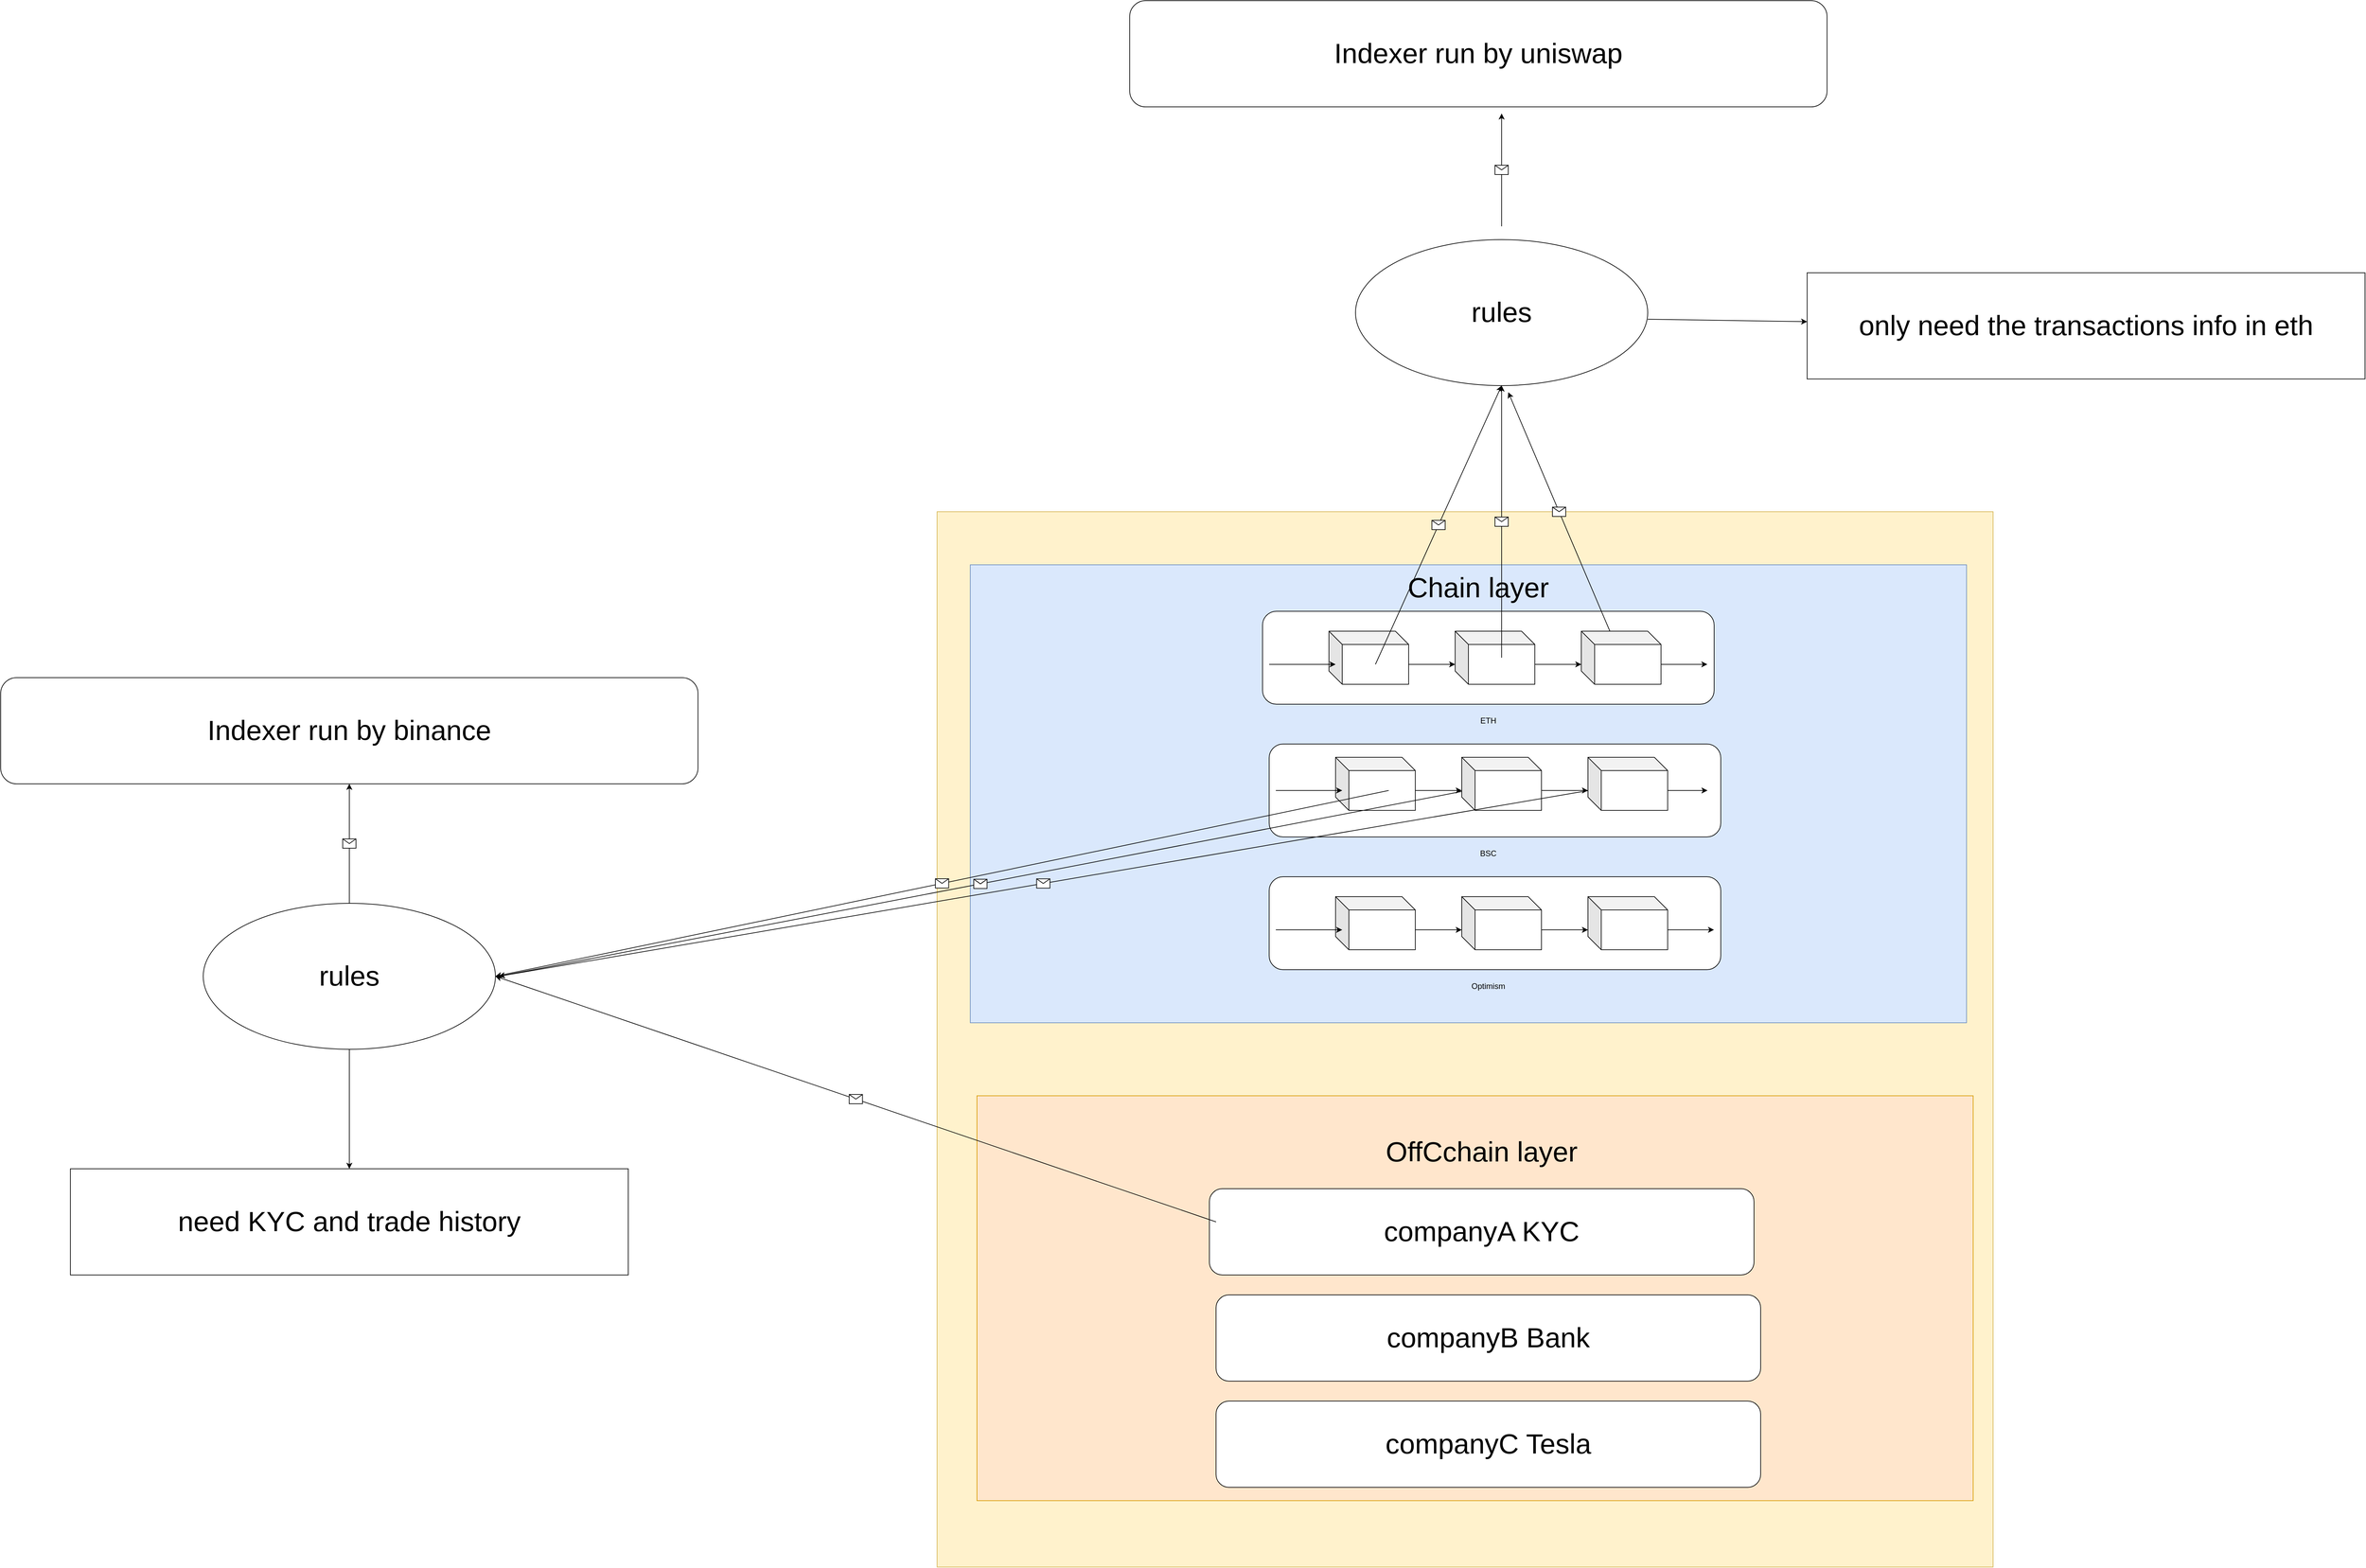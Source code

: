 <mxfile version="21.7.5" type="github">
  <diagram name="第 1 页" id="PzWZ8Mwg7vs05NVJSqgT">
    <mxGraphModel dx="5130" dy="3275" grid="1" gridSize="10" guides="1" tooltips="1" connect="1" arrows="1" fold="1" page="1" pageScale="1" pageWidth="1000000" pageHeight="1000000" math="0" shadow="0">
      <root>
        <mxCell id="0" />
        <mxCell id="1" parent="0" />
        <mxCell id="b2ll83bP22nqmT1dl_oE-64" value="" style="whiteSpace=wrap;html=1;aspect=fixed;fillColor=#fff2cc;strokeColor=#d6b656;" vertex="1" parent="1">
          <mxGeometry x="1710" y="1120" width="1590" height="1590" as="geometry" />
        </mxCell>
        <mxCell id="b2ll83bP22nqmT1dl_oE-67" value="" style="rounded=0;whiteSpace=wrap;html=1;fillColor=#dae8fc;strokeColor=#6c8ebf;" vertex="1" parent="1">
          <mxGeometry x="1760" y="1200" width="1500" height="690" as="geometry" />
        </mxCell>
        <mxCell id="b2ll83bP22nqmT1dl_oE-4" value="" style="rounded=1;whiteSpace=wrap;html=1;" vertex="1" parent="1">
          <mxGeometry x="2200" y="1270" width="680" height="140" as="geometry" />
        </mxCell>
        <mxCell id="b2ll83bP22nqmT1dl_oE-1" value="" style="shape=cube;whiteSpace=wrap;html=1;boundedLbl=1;backgroundOutline=1;darkOpacity=0.05;darkOpacity2=0.1;" vertex="1" parent="1">
          <mxGeometry x="2300" y="1300" width="120" height="80" as="geometry" />
        </mxCell>
        <mxCell id="b2ll83bP22nqmT1dl_oE-2" value="" style="shape=cube;whiteSpace=wrap;html=1;boundedLbl=1;backgroundOutline=1;darkOpacity=0.05;darkOpacity2=0.1;" vertex="1" parent="1">
          <mxGeometry x="2490" y="1300" width="120" height="80" as="geometry" />
        </mxCell>
        <mxCell id="b2ll83bP22nqmT1dl_oE-3" value="" style="shape=cube;whiteSpace=wrap;html=1;boundedLbl=1;backgroundOutline=1;darkOpacity=0.05;darkOpacity2=0.1;" vertex="1" parent="1">
          <mxGeometry x="2680" y="1300" width="120" height="80" as="geometry" />
        </mxCell>
        <mxCell id="b2ll83bP22nqmT1dl_oE-9" value="" style="endArrow=classic;html=1;rounded=0;" edge="1" parent="1">
          <mxGeometry width="50" height="50" relative="1" as="geometry">
            <mxPoint x="2420" y="1350" as="sourcePoint" />
            <mxPoint x="2490" y="1350" as="targetPoint" />
          </mxGeometry>
        </mxCell>
        <mxCell id="b2ll83bP22nqmT1dl_oE-10" value="" style="endArrow=classic;html=1;rounded=0;exitX=0;exitY=0;exitDx=120;exitDy=50;exitPerimeter=0;entryX=0;entryY=0.625;entryDx=0;entryDy=0;entryPerimeter=0;" edge="1" parent="1" source="b2ll83bP22nqmT1dl_oE-2" target="b2ll83bP22nqmT1dl_oE-3">
          <mxGeometry width="50" height="50" relative="1" as="geometry">
            <mxPoint x="2660" y="1420" as="sourcePoint" />
            <mxPoint x="2710" y="1370" as="targetPoint" />
          </mxGeometry>
        </mxCell>
        <mxCell id="b2ll83bP22nqmT1dl_oE-11" value="" style="endArrow=classic;html=1;rounded=0;exitX=0;exitY=0;exitDx=120;exitDy=50;exitPerimeter=0;entryX=0.985;entryY=0.571;entryDx=0;entryDy=0;entryPerimeter=0;" edge="1" parent="1" source="b2ll83bP22nqmT1dl_oE-3" target="b2ll83bP22nqmT1dl_oE-4">
          <mxGeometry width="50" height="50" relative="1" as="geometry">
            <mxPoint x="2660" y="1490" as="sourcePoint" />
            <mxPoint x="2710" y="1440" as="targetPoint" />
          </mxGeometry>
        </mxCell>
        <mxCell id="b2ll83bP22nqmT1dl_oE-12" value="" style="endArrow=classic;html=1;rounded=0;" edge="1" parent="1">
          <mxGeometry width="50" height="50" relative="1" as="geometry">
            <mxPoint x="2210" y="1350" as="sourcePoint" />
            <mxPoint x="2310" y="1350" as="targetPoint" />
          </mxGeometry>
        </mxCell>
        <mxCell id="b2ll83bP22nqmT1dl_oE-14" value="" style="rounded=1;whiteSpace=wrap;html=1;" vertex="1" parent="1">
          <mxGeometry x="2210" y="1470" width="680" height="140" as="geometry" />
        </mxCell>
        <mxCell id="b2ll83bP22nqmT1dl_oE-15" value="" style="shape=cube;whiteSpace=wrap;html=1;boundedLbl=1;backgroundOutline=1;darkOpacity=0.05;darkOpacity2=0.1;" vertex="1" parent="1">
          <mxGeometry x="2310" y="1490" width="120" height="80" as="geometry" />
        </mxCell>
        <mxCell id="b2ll83bP22nqmT1dl_oE-16" value="" style="shape=cube;whiteSpace=wrap;html=1;boundedLbl=1;backgroundOutline=1;darkOpacity=0.05;darkOpacity2=0.1;" vertex="1" parent="1">
          <mxGeometry x="2500" y="1490" width="120" height="80" as="geometry" />
        </mxCell>
        <mxCell id="b2ll83bP22nqmT1dl_oE-17" value="" style="shape=cube;whiteSpace=wrap;html=1;boundedLbl=1;backgroundOutline=1;darkOpacity=0.05;darkOpacity2=0.1;" vertex="1" parent="1">
          <mxGeometry x="2690" y="1490" width="120" height="80" as="geometry" />
        </mxCell>
        <mxCell id="b2ll83bP22nqmT1dl_oE-18" value="" style="endArrow=classic;html=1;rounded=0;" edge="1" parent="1">
          <mxGeometry width="50" height="50" relative="1" as="geometry">
            <mxPoint x="2430" y="1540" as="sourcePoint" />
            <mxPoint x="2500" y="1540" as="targetPoint" />
          </mxGeometry>
        </mxCell>
        <mxCell id="b2ll83bP22nqmT1dl_oE-19" value="" style="endArrow=classic;html=1;rounded=0;exitX=0;exitY=0;exitDx=120;exitDy=50;exitPerimeter=0;entryX=0;entryY=0.625;entryDx=0;entryDy=0;entryPerimeter=0;" edge="1" parent="1" source="b2ll83bP22nqmT1dl_oE-16" target="b2ll83bP22nqmT1dl_oE-17">
          <mxGeometry width="50" height="50" relative="1" as="geometry">
            <mxPoint x="2670" y="1610" as="sourcePoint" />
            <mxPoint x="2720" y="1560" as="targetPoint" />
          </mxGeometry>
        </mxCell>
        <mxCell id="b2ll83bP22nqmT1dl_oE-20" value="" style="endArrow=classic;html=1;rounded=0;exitX=0;exitY=0;exitDx=120;exitDy=50;exitPerimeter=0;" edge="1" parent="1" source="b2ll83bP22nqmT1dl_oE-17">
          <mxGeometry width="50" height="50" relative="1" as="geometry">
            <mxPoint x="2670" y="1680" as="sourcePoint" />
            <mxPoint x="2870" y="1540" as="targetPoint" />
          </mxGeometry>
        </mxCell>
        <mxCell id="b2ll83bP22nqmT1dl_oE-21" value="" style="endArrow=classic;html=1;rounded=0;" edge="1" parent="1">
          <mxGeometry width="50" height="50" relative="1" as="geometry">
            <mxPoint x="2220" y="1540" as="sourcePoint" />
            <mxPoint x="2320" y="1540" as="targetPoint" />
          </mxGeometry>
        </mxCell>
        <mxCell id="b2ll83bP22nqmT1dl_oE-22" value="" style="rounded=1;whiteSpace=wrap;html=1;" vertex="1" parent="1">
          <mxGeometry x="2210" y="1670" width="680" height="140" as="geometry" />
        </mxCell>
        <mxCell id="b2ll83bP22nqmT1dl_oE-23" value="" style="shape=cube;whiteSpace=wrap;html=1;boundedLbl=1;backgroundOutline=1;darkOpacity=0.05;darkOpacity2=0.1;" vertex="1" parent="1">
          <mxGeometry x="2310" y="1700" width="120" height="80" as="geometry" />
        </mxCell>
        <mxCell id="b2ll83bP22nqmT1dl_oE-24" value="" style="shape=cube;whiteSpace=wrap;html=1;boundedLbl=1;backgroundOutline=1;darkOpacity=0.05;darkOpacity2=0.1;" vertex="1" parent="1">
          <mxGeometry x="2500" y="1700" width="120" height="80" as="geometry" />
        </mxCell>
        <mxCell id="b2ll83bP22nqmT1dl_oE-25" value="" style="shape=cube;whiteSpace=wrap;html=1;boundedLbl=1;backgroundOutline=1;darkOpacity=0.05;darkOpacity2=0.1;" vertex="1" parent="1">
          <mxGeometry x="2690" y="1700" width="120" height="80" as="geometry" />
        </mxCell>
        <mxCell id="b2ll83bP22nqmT1dl_oE-26" value="" style="endArrow=classic;html=1;rounded=0;" edge="1" parent="1">
          <mxGeometry width="50" height="50" relative="1" as="geometry">
            <mxPoint x="2430" y="1750" as="sourcePoint" />
            <mxPoint x="2500" y="1750" as="targetPoint" />
          </mxGeometry>
        </mxCell>
        <mxCell id="b2ll83bP22nqmT1dl_oE-27" value="" style="endArrow=classic;html=1;rounded=0;exitX=0;exitY=0;exitDx=120;exitDy=50;exitPerimeter=0;entryX=0;entryY=0.625;entryDx=0;entryDy=0;entryPerimeter=0;" edge="1" parent="1" source="b2ll83bP22nqmT1dl_oE-24" target="b2ll83bP22nqmT1dl_oE-25">
          <mxGeometry width="50" height="50" relative="1" as="geometry">
            <mxPoint x="2670" y="1820" as="sourcePoint" />
            <mxPoint x="2720" y="1770" as="targetPoint" />
          </mxGeometry>
        </mxCell>
        <mxCell id="b2ll83bP22nqmT1dl_oE-28" value="" style="endArrow=classic;html=1;rounded=0;exitX=0;exitY=0;exitDx=120;exitDy=50;exitPerimeter=0;entryX=0.985;entryY=0.571;entryDx=0;entryDy=0;entryPerimeter=0;" edge="1" parent="1" source="b2ll83bP22nqmT1dl_oE-25" target="b2ll83bP22nqmT1dl_oE-22">
          <mxGeometry width="50" height="50" relative="1" as="geometry">
            <mxPoint x="2670" y="1890" as="sourcePoint" />
            <mxPoint x="2720" y="1840" as="targetPoint" />
          </mxGeometry>
        </mxCell>
        <mxCell id="b2ll83bP22nqmT1dl_oE-29" value="" style="endArrow=classic;html=1;rounded=0;" edge="1" parent="1">
          <mxGeometry width="50" height="50" relative="1" as="geometry">
            <mxPoint x="2220" y="1750" as="sourcePoint" />
            <mxPoint x="2320" y="1750" as="targetPoint" />
          </mxGeometry>
        </mxCell>
        <mxCell id="b2ll83bP22nqmT1dl_oE-30" value="ETH" style="text;html=1;strokeColor=none;fillColor=none;align=center;verticalAlign=middle;whiteSpace=wrap;rounded=0;" vertex="1" parent="1">
          <mxGeometry x="2510" y="1420" width="60" height="30" as="geometry" />
        </mxCell>
        <mxCell id="b2ll83bP22nqmT1dl_oE-31" value="BSC" style="text;html=1;strokeColor=none;fillColor=none;align=center;verticalAlign=middle;whiteSpace=wrap;rounded=0;" vertex="1" parent="1">
          <mxGeometry x="2510" y="1620" width="60" height="30" as="geometry" />
        </mxCell>
        <mxCell id="b2ll83bP22nqmT1dl_oE-32" value="Optimism" style="text;html=1;strokeColor=none;fillColor=none;align=center;verticalAlign=middle;whiteSpace=wrap;rounded=0;" vertex="1" parent="1">
          <mxGeometry x="2510" y="1820" width="60" height="30" as="geometry" />
        </mxCell>
        <mxCell id="b2ll83bP22nqmT1dl_oE-63" value="&lt;font style=&quot;font-size: 42px;&quot;&gt;Indexer run by uniswap&lt;/font&gt;" style="rounded=1;whiteSpace=wrap;html=1;" vertex="1" parent="1">
          <mxGeometry x="2000" y="350" width="1050" height="160" as="geometry" />
        </mxCell>
        <mxCell id="b2ll83bP22nqmT1dl_oE-68" value="&lt;font style=&quot;font-size: 42px;&quot;&gt;Chain layer&lt;/font&gt;" style="text;html=1;strokeColor=none;fillColor=none;align=center;verticalAlign=middle;whiteSpace=wrap;rounded=0;" vertex="1" parent="1">
          <mxGeometry x="2350" y="1220" width="350" height="30" as="geometry" />
        </mxCell>
        <mxCell id="b2ll83bP22nqmT1dl_oE-73" value="" style="rounded=0;whiteSpace=wrap;html=1;fillColor=#ffe6cc;strokeColor=#d79b00;" vertex="1" parent="1">
          <mxGeometry x="1770" y="2000" width="1500" height="610" as="geometry" />
        </mxCell>
        <mxCell id="b2ll83bP22nqmT1dl_oE-74" value="&lt;font style=&quot;font-size: 42px;&quot;&gt;companyA KYC&lt;/font&gt;" style="rounded=1;whiteSpace=wrap;html=1;" vertex="1" parent="1">
          <mxGeometry x="2120" y="2140" width="820" height="130" as="geometry" />
        </mxCell>
        <mxCell id="b2ll83bP22nqmT1dl_oE-75" value="&lt;font style=&quot;font-size: 42px;&quot;&gt;companyB Bank&lt;/font&gt;" style="rounded=1;whiteSpace=wrap;html=1;" vertex="1" parent="1">
          <mxGeometry x="2130" y="2300" width="820" height="130" as="geometry" />
        </mxCell>
        <mxCell id="b2ll83bP22nqmT1dl_oE-76" value="&lt;font style=&quot;font-size: 42px;&quot;&gt;companyC Tesla&lt;/font&gt;" style="rounded=1;whiteSpace=wrap;html=1;" vertex="1" parent="1">
          <mxGeometry x="2130" y="2460" width="820" height="130" as="geometry" />
        </mxCell>
        <mxCell id="b2ll83bP22nqmT1dl_oE-77" value="&lt;font style=&quot;font-size: 42px;&quot;&gt;OffCchain layer&lt;/font&gt;" style="text;html=1;strokeColor=none;fillColor=none;align=center;verticalAlign=middle;whiteSpace=wrap;rounded=0;" vertex="1" parent="1">
          <mxGeometry x="2165" y="2070" width="730" height="30" as="geometry" />
        </mxCell>
        <mxCell id="b2ll83bP22nqmT1dl_oE-82" value="&lt;font style=&quot;font-size: 42px;&quot;&gt;rules&lt;/font&gt;" style="ellipse;whiteSpace=wrap;html=1;" vertex="1" parent="1">
          <mxGeometry x="2340" y="710" width="440" height="220" as="geometry" />
        </mxCell>
        <mxCell id="b2ll83bP22nqmT1dl_oE-83" value="" style="endArrow=classic;html=1;rounded=0;" edge="1" parent="1" target="b2ll83bP22nqmT1dl_oE-82">
          <mxGeometry relative="1" as="geometry">
            <mxPoint x="2560" y="1340" as="sourcePoint" />
            <mxPoint x="2660" y="1340" as="targetPoint" />
          </mxGeometry>
        </mxCell>
        <mxCell id="b2ll83bP22nqmT1dl_oE-84" value="" style="shape=message;html=1;outlineConnect=0;" vertex="1" parent="b2ll83bP22nqmT1dl_oE-83">
          <mxGeometry width="20" height="14" relative="1" as="geometry">
            <mxPoint x="-10" y="-7" as="offset" />
          </mxGeometry>
        </mxCell>
        <mxCell id="b2ll83bP22nqmT1dl_oE-85" value="" style="endArrow=classic;html=1;rounded=0;entryX=0.5;entryY=1;entryDx=0;entryDy=0;" edge="1" parent="1" target="b2ll83bP22nqmT1dl_oE-82">
          <mxGeometry relative="1" as="geometry">
            <mxPoint x="2370" y="1350" as="sourcePoint" />
            <mxPoint x="2370" y="940" as="targetPoint" />
          </mxGeometry>
        </mxCell>
        <mxCell id="b2ll83bP22nqmT1dl_oE-86" value="" style="shape=message;html=1;outlineConnect=0;" vertex="1" parent="b2ll83bP22nqmT1dl_oE-85">
          <mxGeometry width="20" height="14" relative="1" as="geometry">
            <mxPoint x="-10" y="-7" as="offset" />
          </mxGeometry>
        </mxCell>
        <mxCell id="b2ll83bP22nqmT1dl_oE-89" value="" style="endArrow=classic;html=1;rounded=0;entryX=0.5;entryY=1;entryDx=0;entryDy=0;" edge="1" parent="1" source="b2ll83bP22nqmT1dl_oE-3">
          <mxGeometry relative="1" as="geometry">
            <mxPoint x="2380" y="1360" as="sourcePoint" />
            <mxPoint x="2570" y="940" as="targetPoint" />
          </mxGeometry>
        </mxCell>
        <mxCell id="b2ll83bP22nqmT1dl_oE-90" value="" style="shape=message;html=1;outlineConnect=0;" vertex="1" parent="b2ll83bP22nqmT1dl_oE-89">
          <mxGeometry width="20" height="14" relative="1" as="geometry">
            <mxPoint x="-10" y="-7" as="offset" />
          </mxGeometry>
        </mxCell>
        <mxCell id="b2ll83bP22nqmT1dl_oE-94" value="" style="endArrow=classic;html=1;rounded=0;" edge="1" parent="1">
          <mxGeometry relative="1" as="geometry">
            <mxPoint x="2560" y="690" as="sourcePoint" />
            <mxPoint x="2560" y="520" as="targetPoint" />
          </mxGeometry>
        </mxCell>
        <mxCell id="b2ll83bP22nqmT1dl_oE-95" value="" style="shape=message;html=1;outlineConnect=0;" vertex="1" parent="b2ll83bP22nqmT1dl_oE-94">
          <mxGeometry width="20" height="14" relative="1" as="geometry">
            <mxPoint x="-10" y="-7" as="offset" />
          </mxGeometry>
        </mxCell>
        <mxCell id="b2ll83bP22nqmT1dl_oE-96" value="" style="endArrow=classic;html=1;rounded=0;" edge="1" parent="1" target="b2ll83bP22nqmT1dl_oE-97">
          <mxGeometry width="50" height="50" relative="1" as="geometry">
            <mxPoint x="2780" y="830" as="sourcePoint" />
            <mxPoint x="3080" y="830" as="targetPoint" />
          </mxGeometry>
        </mxCell>
        <mxCell id="b2ll83bP22nqmT1dl_oE-97" value="&lt;font style=&quot;font-size: 42px;&quot;&gt;only need the transactions info in eth&lt;/font&gt;" style="rounded=0;whiteSpace=wrap;html=1;" vertex="1" parent="1">
          <mxGeometry x="3020" y="760" width="840" height="160" as="geometry" />
        </mxCell>
        <mxCell id="b2ll83bP22nqmT1dl_oE-99" value="&lt;font style=&quot;font-size: 42px;&quot;&gt;Indexer run by binance&lt;/font&gt;" style="rounded=1;whiteSpace=wrap;html=1;" vertex="1" parent="1">
          <mxGeometry x="300" y="1370" width="1050" height="160" as="geometry" />
        </mxCell>
        <mxCell id="b2ll83bP22nqmT1dl_oE-100" value="&lt;font style=&quot;font-size: 42px;&quot;&gt;rules&lt;/font&gt;" style="ellipse;whiteSpace=wrap;html=1;" vertex="1" parent="1">
          <mxGeometry x="605" y="1710" width="440" height="220" as="geometry" />
        </mxCell>
        <mxCell id="b2ll83bP22nqmT1dl_oE-101" value="&lt;font style=&quot;font-size: 42px;&quot;&gt;need KYC and trade history&lt;/font&gt;" style="rounded=0;whiteSpace=wrap;html=1;" vertex="1" parent="1">
          <mxGeometry x="405" y="2110" width="840" height="160" as="geometry" />
        </mxCell>
        <mxCell id="b2ll83bP22nqmT1dl_oE-102" value="" style="endArrow=classic;html=1;rounded=0;entryX=0.5;entryY=1;entryDx=0;entryDy=0;" edge="1" parent="1" source="b2ll83bP22nqmT1dl_oE-100" target="b2ll83bP22nqmT1dl_oE-99">
          <mxGeometry relative="1" as="geometry">
            <mxPoint x="825" y="1610" as="sourcePoint" />
            <mxPoint x="825" y="1610" as="targetPoint" />
          </mxGeometry>
        </mxCell>
        <mxCell id="b2ll83bP22nqmT1dl_oE-103" value="" style="shape=message;html=1;outlineConnect=0;" vertex="1" parent="b2ll83bP22nqmT1dl_oE-102">
          <mxGeometry width="20" height="14" relative="1" as="geometry">
            <mxPoint x="-10" y="-7" as="offset" />
          </mxGeometry>
        </mxCell>
        <mxCell id="b2ll83bP22nqmT1dl_oE-104" value="" style="endArrow=classic;html=1;rounded=0;entryX=0.5;entryY=0;entryDx=0;entryDy=0;exitX=0.5;exitY=1;exitDx=0;exitDy=0;" edge="1" parent="1" source="b2ll83bP22nqmT1dl_oE-100" target="b2ll83bP22nqmT1dl_oE-101">
          <mxGeometry width="50" height="50" relative="1" as="geometry">
            <mxPoint x="1830" y="1690" as="sourcePoint" />
            <mxPoint x="1880" y="1640" as="targetPoint" />
          </mxGeometry>
        </mxCell>
        <mxCell id="b2ll83bP22nqmT1dl_oE-105" value="" style="endArrow=classic;html=1;rounded=0;entryX=1;entryY=0.5;entryDx=0;entryDy=0;" edge="1" parent="1" target="b2ll83bP22nqmT1dl_oE-100">
          <mxGeometry relative="1" as="geometry">
            <mxPoint x="2130" y="2190" as="sourcePoint" />
            <mxPoint x="2230" y="2190" as="targetPoint" />
          </mxGeometry>
        </mxCell>
        <mxCell id="b2ll83bP22nqmT1dl_oE-106" value="" style="shape=message;html=1;outlineConnect=0;" vertex="1" parent="b2ll83bP22nqmT1dl_oE-105">
          <mxGeometry width="20" height="14" relative="1" as="geometry">
            <mxPoint x="-10" y="-7" as="offset" />
          </mxGeometry>
        </mxCell>
        <mxCell id="b2ll83bP22nqmT1dl_oE-107" value="" style="endArrow=classic;html=1;rounded=0;entryX=1;entryY=0.5;entryDx=0;entryDy=0;" edge="1" parent="1" target="b2ll83bP22nqmT1dl_oE-100">
          <mxGeometry relative="1" as="geometry">
            <mxPoint x="2390" y="1540" as="sourcePoint" />
            <mxPoint x="2460" y="1530" as="targetPoint" />
          </mxGeometry>
        </mxCell>
        <mxCell id="b2ll83bP22nqmT1dl_oE-108" value="" style="shape=message;html=1;outlineConnect=0;" vertex="1" parent="b2ll83bP22nqmT1dl_oE-107">
          <mxGeometry width="20" height="14" relative="1" as="geometry">
            <mxPoint x="-10" y="-7" as="offset" />
          </mxGeometry>
        </mxCell>
        <mxCell id="b2ll83bP22nqmT1dl_oE-109" value="" style="endArrow=classic;html=1;rounded=0;" edge="1" parent="1" source="b2ll83bP22nqmT1dl_oE-16">
          <mxGeometry relative="1" as="geometry">
            <mxPoint x="2400" y="1550" as="sourcePoint" />
            <mxPoint x="1050" y="1820" as="targetPoint" />
          </mxGeometry>
        </mxCell>
        <mxCell id="b2ll83bP22nqmT1dl_oE-110" value="" style="shape=message;html=1;outlineConnect=0;" vertex="1" parent="b2ll83bP22nqmT1dl_oE-109">
          <mxGeometry width="20" height="14" relative="1" as="geometry">
            <mxPoint x="-10" y="-7" as="offset" />
          </mxGeometry>
        </mxCell>
        <mxCell id="b2ll83bP22nqmT1dl_oE-111" value="" style="endArrow=classic;html=1;rounded=0;" edge="1" parent="1" source="b2ll83bP22nqmT1dl_oE-17">
          <mxGeometry relative="1" as="geometry">
            <mxPoint x="2410" y="1560" as="sourcePoint" />
            <mxPoint x="1050" y="1820" as="targetPoint" />
          </mxGeometry>
        </mxCell>
        <mxCell id="b2ll83bP22nqmT1dl_oE-112" value="" style="shape=message;html=1;outlineConnect=0;" vertex="1" parent="b2ll83bP22nqmT1dl_oE-111">
          <mxGeometry width="20" height="14" relative="1" as="geometry">
            <mxPoint x="-10" y="-7" as="offset" />
          </mxGeometry>
        </mxCell>
      </root>
    </mxGraphModel>
  </diagram>
</mxfile>
